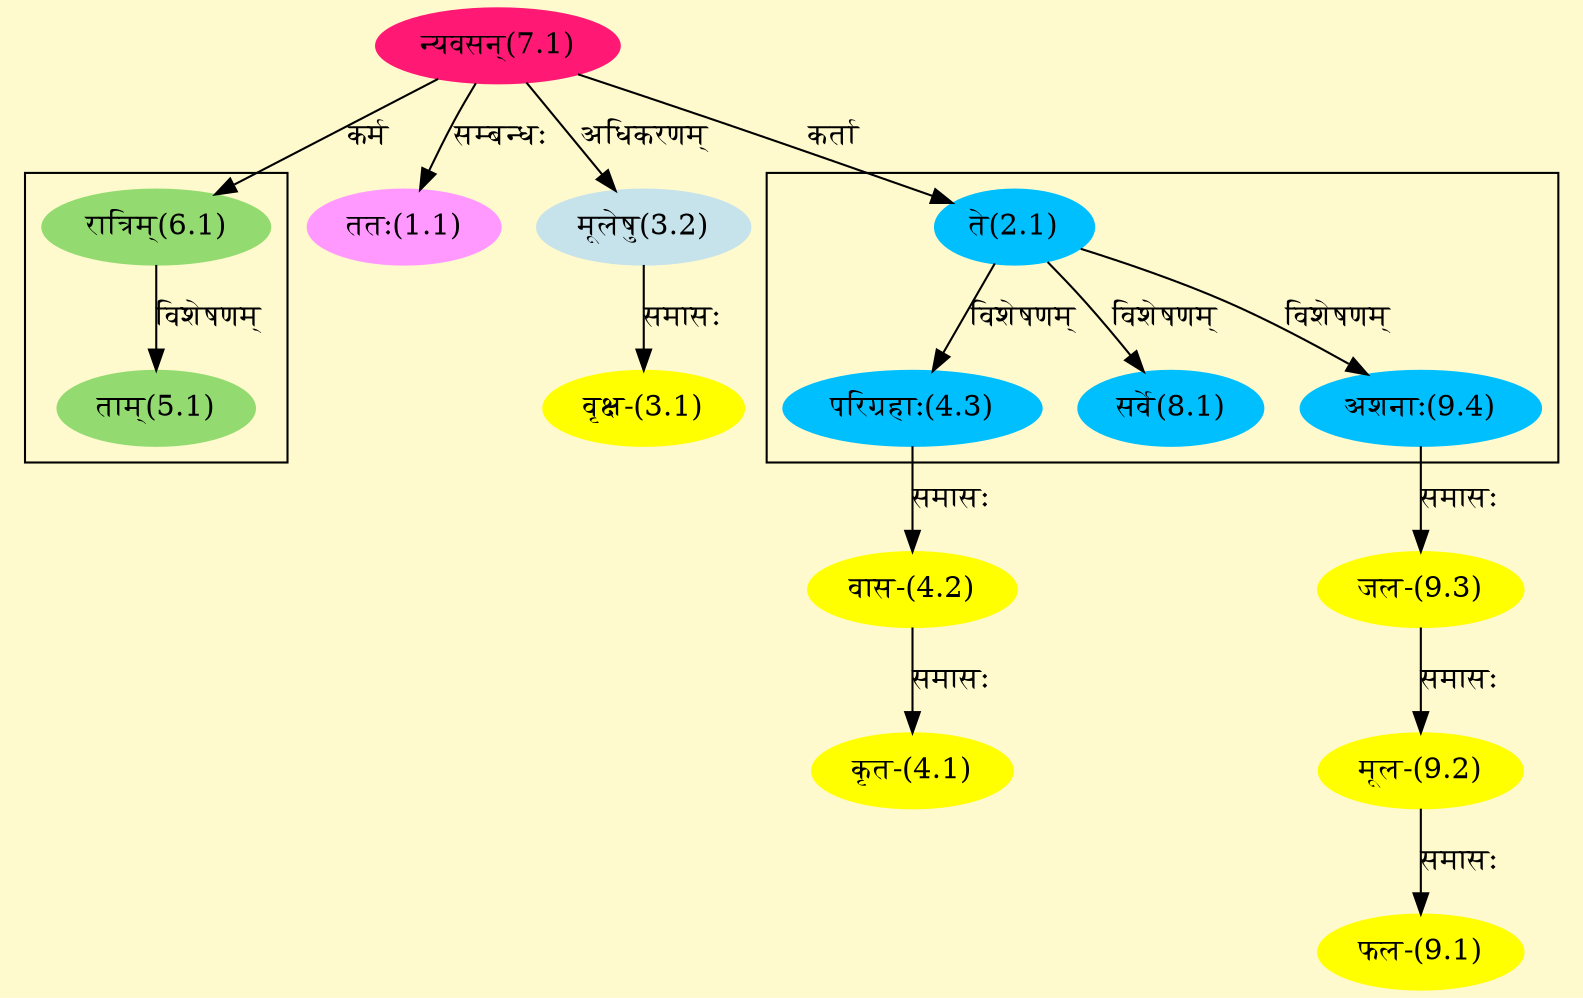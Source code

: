 digraph G{
rankdir=BT;
 compound=true;
 bgcolor="lemonchiffon1";

subgraph cluster_1{
Node4_3 [style=filled, color="#00BFFF" label = "परिग्रहाः(4.3)"]
Node2_1 [style=filled, color="#00BFFF" label = "ते(2.1)"]
Node8_1 [style=filled, color="#00BFFF" label = "सर्वे(8.1)"]
Node9_4 [style=filled, color="#00BFFF" label = "अशनाः(9.4)"]

}

subgraph cluster_2{
Node5_1 [style=filled, color="#93DB70" label = "ताम्(5.1)"]
Node6_1 [style=filled, color="#93DB70" label = "रात्रिम्(6.1)"]

}
Node1_1 [style=filled, color="#FF99FF" label = "ततः(1.1)"]
Node7_1 [style=filled, color="#FF1975" label = "न्यवसन्(7.1)"]
Node2_1 [style=filled, color="#00BFFF" label = "ते(2.1)"]
Node3_1 [style=filled, color="#FFFF00" label = "वृक्ष-(3.1)"]
Node3_2 [style=filled, color="#C6E2EB" label = "मूलेषु(3.2)"]
Node4_1 [style=filled, color="#FFFF00" label = "कृत-(4.1)"]
Node4_2 [style=filled, color="#FFFF00" label = "वास-(4.2)"]
Node4_3 [style=filled, color="#00BFFF" label = "परिग्रहाः(4.3)"]
Node6_1 [style=filled, color="#93DB70" label = "रात्रिम्(6.1)"]
Node [style=filled, color="" label = "()"]
Node9_1 [style=filled, color="#FFFF00" label = "फल-(9.1)"]
Node9_2 [style=filled, color="#FFFF00" label = "मूल-(9.2)"]
Node9_3 [style=filled, color="#FFFF00" label = "जल-(9.3)"]
Node9_4 [style=filled, color="#00BFFF" label = "अशनाः(9.4)"]
/* Start of Relations section */

Node1_1 -> Node7_1 [  label="सम्बन्धः"  dir="back" ]
Node2_1 -> Node7_1 [  label="कर्ता"  dir="back" ]
Node3_1 -> Node3_2 [  label="समासः"  dir="back" ]
Node3_2 -> Node7_1 [  label="अधिकरणम्"  dir="back" ]
Node4_1 -> Node4_2 [  label="समासः"  dir="back" ]
Node4_2 -> Node4_3 [  label="समासः"  dir="back" ]
Node4_3 -> Node2_1 [  label="विशेषणम्"  dir="back" ]
Node5_1 -> Node6_1 [  label="विशेषणम्"  dir="back" ]
Node6_1 -> Node7_1 [  label="कर्म"  dir="back" ]
Node8_1 -> Node2_1 [  label="विशेषणम्"  dir="back" ]
Node9_1 -> Node9_2 [  label="समासः"  dir="back" ]
Node9_2 -> Node9_3 [  label="समासः"  dir="back" ]
Node9_3 -> Node9_4 [  label="समासः"  dir="back" ]
Node9_4 -> Node2_1 [  label="विशेषणम्"  dir="back" ]
}
